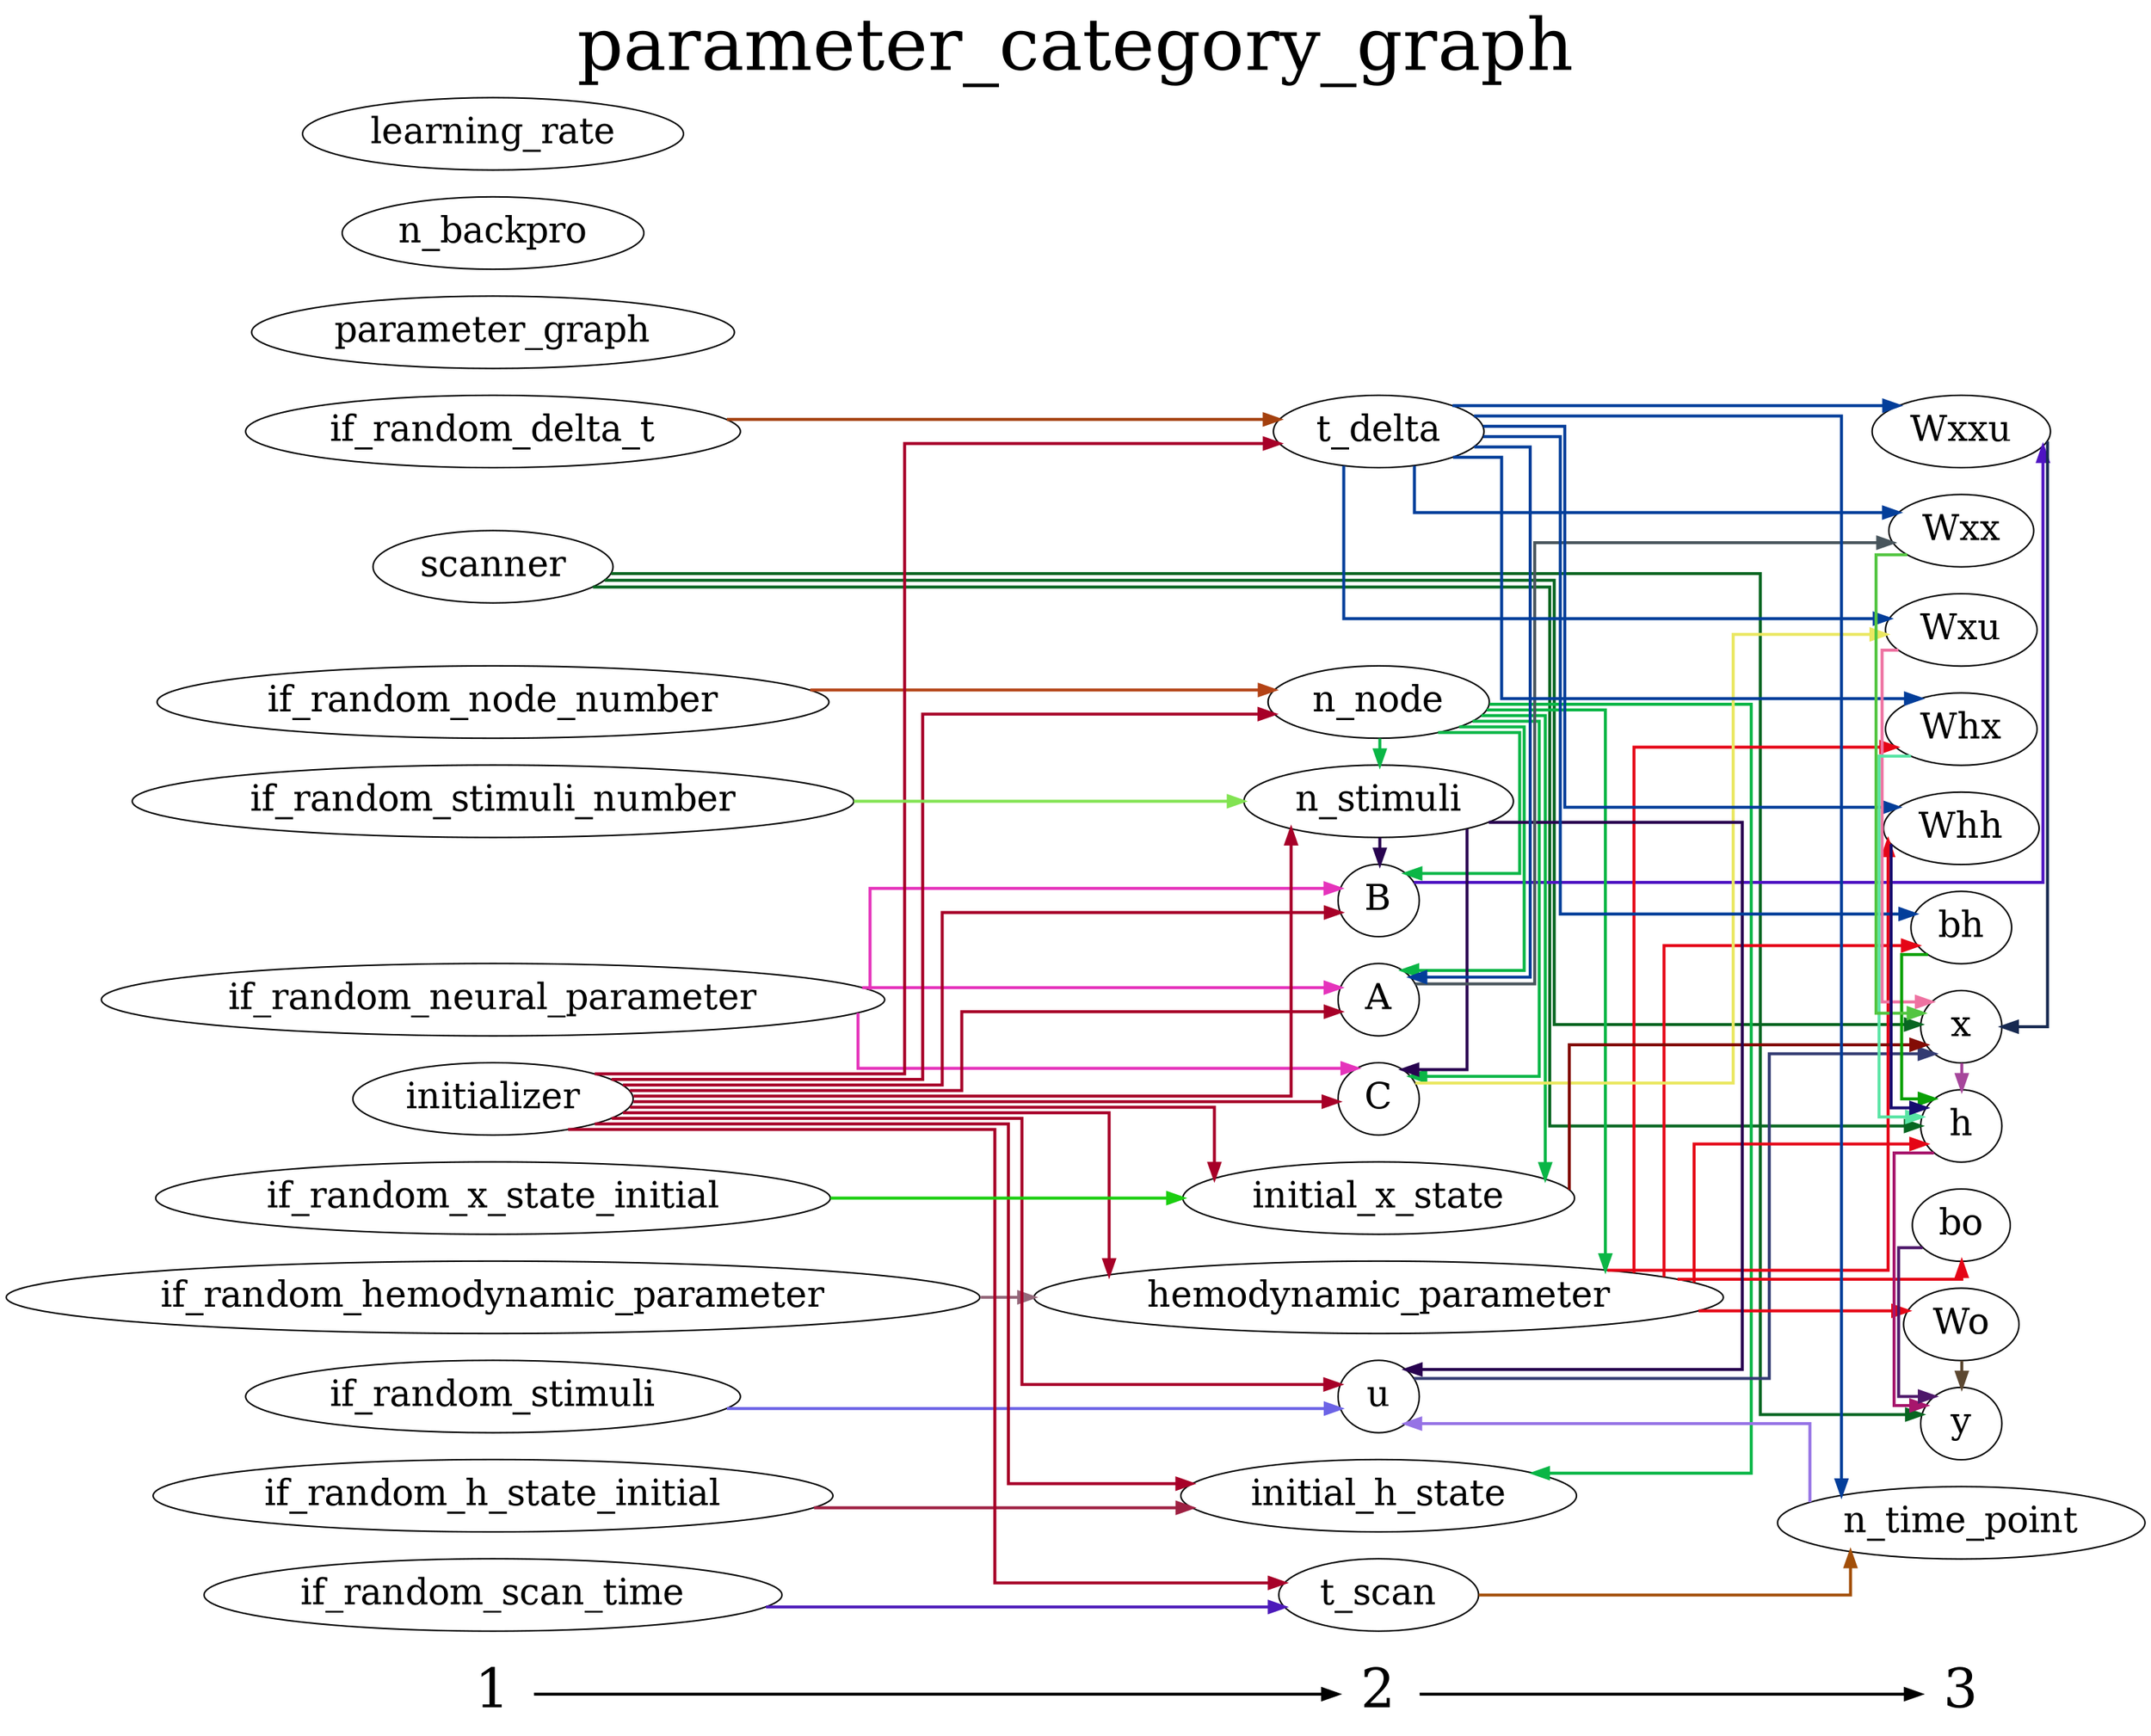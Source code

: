 digraph G {
          splines=ortho;
          fontsize = 48;
          rankdir = "LR";
          node[fontsize=24];
          edge[penwidth=2];
          {
          node [shape=plaintext fontsize=36];
          1 -> 
          2 -> 
          3
          }
          {rank = same;
          1;
          if_random_delta_t;
          if_random_h_state_initial;
          if_random_node_number;
          parameter_graph;
          if_random_hemodynamic_parameter;
          if_random_stimuli;
          if_random_neural_parameter;
          scanner;
          if_random_scan_time;
          n_backpro;
          initializer;
          if_random_stimuli_number;
          if_random_x_state_initial;
          learning_rate;
          }
          {rank = same;
          2;
          B;
          n_node;
          initial_h_state;
          t_scan;
          u;
          hemodynamic_parameter;
          C;
          initial_x_state;
          n_stimuli;
          A;
          t_delta;
          }
          {rank = same;
          3;
          Wxu;
          n_time_point;
          bh;
          x;
          h;
          Wxxu;
          Whx;
          Wxx;
          Wo;
          bo;
          Whh;
          y;
          }
          u -> x [color="#333B72"];
          if_random_scan_time -> t_scan [color="#4C1ABA"];
          B -> Wxxu [color="#4E13C2"];
          if_random_node_number -> n_node [color="#B44316"];
          Wxu -> x [color="#EE72A1"];
          parameter_graph ;
          n_node -> hemodynamic_parameter [color="#0AB646"];
          n_node -> C [color="#0AB646"];
          n_node -> B [color="#0AB646"];
          n_node -> initial_h_state [color="#0AB646"];
          n_node -> initial_x_state [color="#0AB646"];
          n_node -> n_stimuli [color="#0AB646"];
          n_node -> A [color="#0AB646"];
          if_random_hemodynamic_parameter -> hemodynamic_parameter [color="#94687A"];
          if_random_neural_parameter -> C [color="#E533BB"];
          if_random_neural_parameter -> B [color="#E533BB"];
          if_random_neural_parameter -> A [color="#E533BB"];
          n_time_point -> u [color="#9673E5"];
          bo -> y [color="#4E186A"];
          t_scan -> n_time_point [color="#A24E08"];
          bh -> h [color="#09A005"];
          hemodynamic_parameter -> h [color="#E50516"];
          hemodynamic_parameter -> bh [color="#E50516"];
          hemodynamic_parameter -> Wo [color="#E50516"];
          hemodynamic_parameter -> Whx [color="#E50516"];
          hemodynamic_parameter -> bo [color="#E50516"];
          hemodynamic_parameter -> Whh [color="#E50516"];
          x -> h [color="#A6469B"];
          if_random_stimuli -> u [color="#6C63E6"];
          initial_h_state ;
          if_random_h_state_initial -> initial_h_state [color="#9E2042"];
          h -> y [color="#A7166C"];
          Wo -> y [color="#5C4831"];
          Whh -> h [color="#160C70"];
          n_backpro ;
          Wxxu -> x [color="#182A51"];
          initializer -> n_node [color="#A70028"];
          initializer -> hemodynamic_parameter [color="#A70028"];
          initializer -> C [color="#A70028"];
          initializer -> u [color="#A70028"];
          initializer -> B [color="#A70028"];
          initializer -> initial_h_state [color="#A70028"];
          initializer -> t_scan [color="#A70028"];
          initializer -> initial_x_state [color="#A70028"];
          initializer -> n_stimuli [color="#A70028"];
          initializer -> A [color="#A70028"];
          initializer -> t_delta [color="#A70028"];
          if_random_stimuli_number -> n_stimuli [color="#82E352"];
          initial_x_state -> x [color="#830C06"];
          if_random_x_state_initial -> initial_x_state [color="#1BCE10"];
          n_stimuli -> C [color="#280350"];
          n_stimuli -> u [color="#280350"];
          n_stimuli -> B [color="#280350"];
          Whx -> h [color="#59E4A5"];
          A -> Wxx [color="#48555C"];
          Wxx -> x [color="#53C541"];
          learning_rate ;
          if_random_delta_t -> t_delta [color="#A4400E"];
          t_delta -> Wxu [color="#033E9A"];
          t_delta -> bh [color="#033E9A"];
          t_delta -> Wxxu [color="#033E9A"];
          t_delta -> Whx [color="#033E9A"];
          t_delta -> n_time_point [color="#033E9A"];
          t_delta -> A [color="#033E9A"];
          t_delta -> Wxx [color="#033E9A"];
          t_delta -> Whh [color="#033E9A"];
          C -> Wxu [color="#EAE760"];
          y ;
          scanner -> h [color="#086621"];
          scanner -> x [color="#086621"];
          scanner -> y [color="#086621"];
          labelloc = "t";
          label = "parameter_category_graph";
}